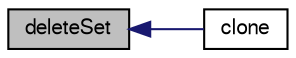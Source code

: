digraph "deleteSet"
{
  bgcolor="transparent";
  edge [fontname="FreeSans",fontsize="10",labelfontname="FreeSans",labelfontsize="10"];
  node [fontname="FreeSans",fontsize="10",shape=record];
  rankdir="LR";
  Node3467 [label="deleteSet",height=0.2,width=0.4,color="black", fillcolor="grey75", style="filled", fontcolor="black"];
  Node3467 -> Node3468 [dir="back",color="midnightblue",fontsize="10",style="solid",fontname="FreeSans"];
  Node3468 [label="clone",height=0.2,width=0.4,color="black",URL="$a25462.html#af90f98d4c76cb72b3464b60a5d501a8b",tooltip="Clone. "];
}

